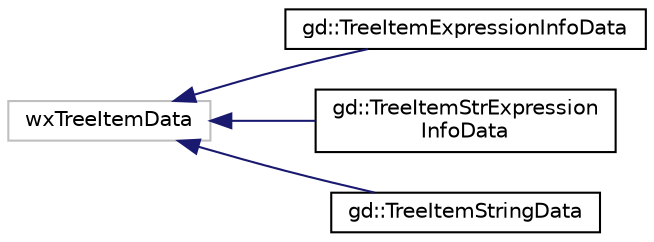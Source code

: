 digraph "Graphical Class Hierarchy"
{
  edge [fontname="Helvetica",fontsize="10",labelfontname="Helvetica",labelfontsize="10"];
  node [fontname="Helvetica",fontsize="10",shape=record];
  rankdir="LR";
  Node1 [label="wxTreeItemData",height=0.2,width=0.4,color="grey75", fillcolor="white", style="filled"];
  Node1 -> Node2 [dir="back",color="midnightblue",fontsize="10",style="solid",fontname="Helvetica"];
  Node2 [label="gd::TreeItemExpressionInfoData",height=0.2,width=0.4,color="black", fillcolor="white", style="filled",URL="$classgd_1_1_tree_item_expression_info_data.html",tooltip="Internal class used by gd::EditExpressionDialog. This class can be used by wxTreeCtrl, to attach information ( an gd::ExpressionMetadata and the name of the expression ) to an item. "];
  Node1 -> Node3 [dir="back",color="midnightblue",fontsize="10",style="solid",fontname="Helvetica"];
  Node3 [label="gd::TreeItemStrExpression\lInfoData",height=0.2,width=0.4,color="black", fillcolor="white", style="filled",URL="$classgd_1_1_tree_item_str_expression_info_data.html",tooltip="Internal class used by EditStrExpressionDialog This class can be used by wxTreeCtrl, to attach information ( an gd::StrExpressionMetadata and the name of the expression ) to an item. "];
  Node1 -> Node4 [dir="back",color="midnightblue",fontsize="10",style="solid",fontname="Helvetica"];
  Node4 [label="gd::TreeItemStringData",height=0.2,width=0.4,color="black", fillcolor="white", style="filled",URL="$classgd_1_1_tree_item_string_data.html",tooltip="Tool class which can be used with wxTreeCtrl or others controls to associate one or two strings with ..."];
}
